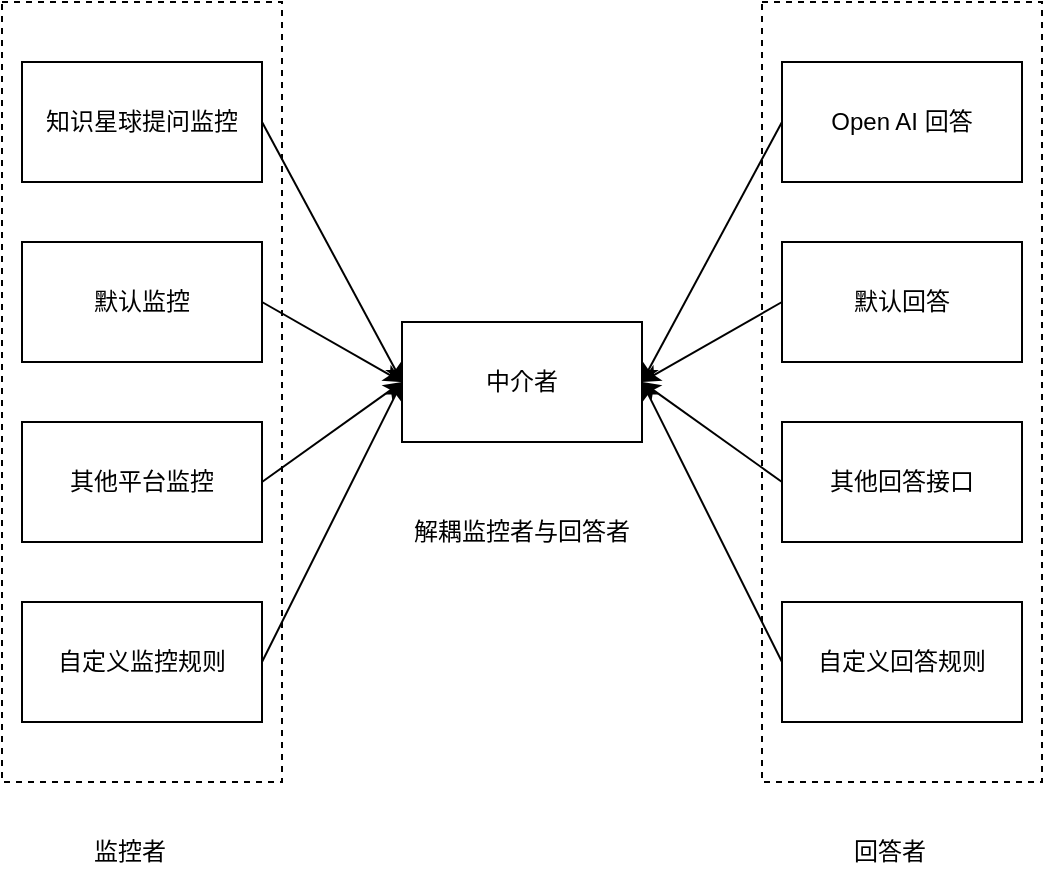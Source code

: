 <mxfile version="20.8.5" type="device"><diagram id="4PExtXsbaKY43OK5z7MM" name="第 1 页"><mxGraphModel dx="896" dy="601" grid="1" gridSize="10" guides="1" tooltips="1" connect="1" arrows="1" fold="1" page="1" pageScale="1" pageWidth="827" pageHeight="1169" math="0" shadow="0"><root><mxCell id="0"/><mxCell id="1" parent="0"/><mxCell id="FYCAa5qJAhzueyPImwnc-22" value="" style="rounded=0;whiteSpace=wrap;html=1;dashed=1;" vertex="1" parent="1"><mxGeometry x="480" y="190" width="140" height="390" as="geometry"/></mxCell><mxCell id="FYCAa5qJAhzueyPImwnc-21" value="" style="rounded=0;whiteSpace=wrap;html=1;dashed=1;" vertex="1" parent="1"><mxGeometry x="100" y="190" width="140" height="390" as="geometry"/></mxCell><mxCell id="FYCAa5qJAhzueyPImwnc-10" style="rounded=0;orthogonalLoop=1;jettySize=auto;html=1;exitX=1;exitY=0.5;exitDx=0;exitDy=0;entryX=0;entryY=0.5;entryDx=0;entryDy=0;" edge="1" parent="1" source="FYCAa5qJAhzueyPImwnc-1" target="FYCAa5qJAhzueyPImwnc-9"><mxGeometry relative="1" as="geometry"/></mxCell><mxCell id="FYCAa5qJAhzueyPImwnc-1" value="知识星球提问监控" style="rounded=0;whiteSpace=wrap;html=1;" vertex="1" parent="1"><mxGeometry x="110" y="220" width="120" height="60" as="geometry"/></mxCell><mxCell id="FYCAa5qJAhzueyPImwnc-11" style="edgeStyle=none;rounded=0;orthogonalLoop=1;jettySize=auto;html=1;exitX=1;exitY=0.5;exitDx=0;exitDy=0;entryX=0;entryY=0.5;entryDx=0;entryDy=0;" edge="1" parent="1" source="FYCAa5qJAhzueyPImwnc-2" target="FYCAa5qJAhzueyPImwnc-9"><mxGeometry relative="1" as="geometry"/></mxCell><mxCell id="FYCAa5qJAhzueyPImwnc-2" value="默认监控" style="rounded=0;whiteSpace=wrap;html=1;" vertex="1" parent="1"><mxGeometry x="110" y="310" width="120" height="60" as="geometry"/></mxCell><mxCell id="FYCAa5qJAhzueyPImwnc-14" style="edgeStyle=none;rounded=0;orthogonalLoop=1;jettySize=auto;html=1;entryX=0;entryY=0.5;entryDx=0;entryDy=0;exitX=1;exitY=0.5;exitDx=0;exitDy=0;" edge="1" parent="1" source="FYCAa5qJAhzueyPImwnc-3" target="FYCAa5qJAhzueyPImwnc-9"><mxGeometry relative="1" as="geometry"/></mxCell><mxCell id="FYCAa5qJAhzueyPImwnc-3" value="其他平台监控" style="rounded=0;whiteSpace=wrap;html=1;" vertex="1" parent="1"><mxGeometry x="110" y="400" width="120" height="60" as="geometry"/></mxCell><mxCell id="FYCAa5qJAhzueyPImwnc-16" style="edgeStyle=none;rounded=0;orthogonalLoop=1;jettySize=auto;html=1;exitX=0;exitY=0.5;exitDx=0;exitDy=0;entryX=1;entryY=0.5;entryDx=0;entryDy=0;" edge="1" parent="1" source="FYCAa5qJAhzueyPImwnc-4" target="FYCAa5qJAhzueyPImwnc-9"><mxGeometry relative="1" as="geometry"/></mxCell><mxCell id="FYCAa5qJAhzueyPImwnc-4" value="Open AI 回答" style="rounded=0;whiteSpace=wrap;html=1;" vertex="1" parent="1"><mxGeometry x="490" y="220" width="120" height="60" as="geometry"/></mxCell><mxCell id="FYCAa5qJAhzueyPImwnc-17" style="edgeStyle=none;rounded=0;orthogonalLoop=1;jettySize=auto;html=1;entryX=1;entryY=0.5;entryDx=0;entryDy=0;exitX=0;exitY=0.5;exitDx=0;exitDy=0;" edge="1" parent="1" source="FYCAa5qJAhzueyPImwnc-5" target="FYCAa5qJAhzueyPImwnc-9"><mxGeometry relative="1" as="geometry"/></mxCell><mxCell id="FYCAa5qJAhzueyPImwnc-5" value="默认回答" style="rounded=0;whiteSpace=wrap;html=1;" vertex="1" parent="1"><mxGeometry x="490" y="310" width="120" height="60" as="geometry"/></mxCell><mxCell id="FYCAa5qJAhzueyPImwnc-19" style="edgeStyle=none;rounded=0;orthogonalLoop=1;jettySize=auto;html=1;entryX=1;entryY=0.5;entryDx=0;entryDy=0;exitX=0;exitY=0.5;exitDx=0;exitDy=0;" edge="1" parent="1" source="FYCAa5qJAhzueyPImwnc-6" target="FYCAa5qJAhzueyPImwnc-9"><mxGeometry relative="1" as="geometry"/></mxCell><mxCell id="FYCAa5qJAhzueyPImwnc-6" value="自定义回答规则" style="rounded=0;whiteSpace=wrap;html=1;" vertex="1" parent="1"><mxGeometry x="490" y="490" width="120" height="60" as="geometry"/></mxCell><mxCell id="FYCAa5qJAhzueyPImwnc-18" style="edgeStyle=none;rounded=0;orthogonalLoop=1;jettySize=auto;html=1;exitX=0;exitY=0.5;exitDx=0;exitDy=0;entryX=1;entryY=0.5;entryDx=0;entryDy=0;" edge="1" parent="1" source="FYCAa5qJAhzueyPImwnc-7" target="FYCAa5qJAhzueyPImwnc-9"><mxGeometry relative="1" as="geometry"/></mxCell><mxCell id="FYCAa5qJAhzueyPImwnc-7" value="其他回答接口" style="rounded=0;whiteSpace=wrap;html=1;" vertex="1" parent="1"><mxGeometry x="490" y="400" width="120" height="60" as="geometry"/></mxCell><mxCell id="FYCAa5qJAhzueyPImwnc-15" style="edgeStyle=none;rounded=0;orthogonalLoop=1;jettySize=auto;html=1;exitX=1;exitY=0.5;exitDx=0;exitDy=0;entryX=0;entryY=0.5;entryDx=0;entryDy=0;" edge="1" parent="1" source="FYCAa5qJAhzueyPImwnc-8" target="FYCAa5qJAhzueyPImwnc-9"><mxGeometry relative="1" as="geometry"/></mxCell><mxCell id="FYCAa5qJAhzueyPImwnc-8" value="自定义监控规则" style="rounded=0;whiteSpace=wrap;html=1;" vertex="1" parent="1"><mxGeometry x="110" y="490" width="120" height="60" as="geometry"/></mxCell><mxCell id="FYCAa5qJAhzueyPImwnc-9" value="中介者" style="rounded=0;whiteSpace=wrap;html=1;" vertex="1" parent="1"><mxGeometry x="300" y="350" width="120" height="60" as="geometry"/></mxCell><mxCell id="FYCAa5qJAhzueyPImwnc-20" value="解耦监控者与回答者" style="text;html=1;strokeColor=none;fillColor=none;align=center;verticalAlign=middle;whiteSpace=wrap;rounded=0;" vertex="1" parent="1"><mxGeometry x="305" y="440" width="110" height="30" as="geometry"/></mxCell><mxCell id="FYCAa5qJAhzueyPImwnc-23" value="监控者" style="text;strokeColor=none;fillColor=none;align=left;verticalAlign=middle;spacingLeft=4;spacingRight=4;overflow=hidden;points=[[0,0.5],[1,0.5]];portConstraint=eastwest;rotatable=0;whiteSpace=wrap;html=1;dashed=1;" vertex="1" parent="1"><mxGeometry x="140" y="600" width="80" height="30" as="geometry"/></mxCell><mxCell id="FYCAa5qJAhzueyPImwnc-24" value="回答者" style="text;strokeColor=none;fillColor=none;align=left;verticalAlign=middle;spacingLeft=4;spacingRight=4;overflow=hidden;points=[[0,0.5],[1,0.5]];portConstraint=eastwest;rotatable=0;whiteSpace=wrap;html=1;dashed=1;" vertex="1" parent="1"><mxGeometry x="520" y="600" width="80" height="30" as="geometry"/></mxCell></root></mxGraphModel></diagram></mxfile>
